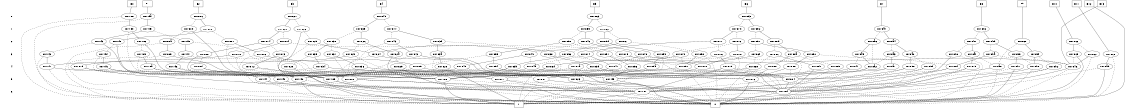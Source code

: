 digraph "DD" {
size = "7.5,10"
center = true;
edge [dir = none];
{ node [shape = plaintext];
  edge [style = invis];
  "CONST NODES" [style = invis];
" 0 " -> " 1 " -> " 2 " -> " 3 " -> " 4 " -> " 5 " -> " 6 " -> "CONST NODES"; 
}
{ rank = same; node [shape = box]; edge [style = invis];
"F0" -> "F1" -> "F2" -> "F3" -> "F4" -> "F5" -> "F6" -> "F7" -> "F8" -> "F9" -> "F10" -> "F11" -> "F12" -> "F13"; }
{ rank = same; " 0 ";
"0x7893";
"0x780c";
"0x77ee";
"0x77fa";
"0x7845";
"0x7863";
"0x7827";
}
{ rank = same; " 1 ";
"0x7892";
"0x78bc";
"0x78a7";
"0x787d";
"0x780b";
"0x7844";
"0x7862";
"0x7839";
"0x7859";
"0x7820";
"0x7826";
"0x7808";
"0x77f9";
"0x77ed";
}
{ rank = same; " 2 ";
"0x7825";
"0x7838";
"0x77fe";
"0x7858";
"0x78c0";
"0x782c";
"0x78b1";
"0x77f3";
"0x78a4";
"0x784c";
"0x785d";
"0x7814";
"0x788d";
"0x780a";
"0x78bb";
"0x7891";
"0x781f";
"0x7877";
"0x7807";
"0x78a6";
"0x7861";
"0x783f";
"0x78c6";
"0x77f8";
"0x7843";
"0x787c";
"0x77ec";
}
{ rank = same; " 3 ";
"0x788c";
"0x7876";
"0x783a";
"0x78c5";
"0x7855";
"0x780e";
"0x78a0";
"0x7848";
"0x78c2";
"0x785e";
"0x7806";
"0x7835";
"0x7813";
"0x77fd";
"0x77f7";
"0x788a";
"0x77f2";
"0x78b0";
"0x7857";
"0x78b9";
"0x781e";
"0x787b";
"0x7824";
"0x785b";
"0x7890";
"0x78a5";
"0x782b";
"0x78a3";
"0x7874";
"0x784b";
"0x78ba";
"0x78af";
"0x78bf";
"0x785c";
"0x7842";
"0x7837";
"0x78c8";
"0x783e";
"0x7819";
"0x77eb";
"0x786f";
"0x782a";
"0x7809";
"0x7878";
}
{ rank = same; " 4 ";
"0x781d";
"0x78ab";
"0x784a";
"0x789e";
"0x783d";
"0x7875";
"0x78b7";
"0x7836";
"0x788b";
"0x7847";
"0x77f6";
"0x782e";
"0x7812";
"0x788f";
"0x7834";
"0x78b2";
"0x7856";
"0x78ae";
"0x7888";
"0x784f";
"0x78b8";
"0x786e";
"0x7829";
"0x787a";
"0x7828";
"0x7846";
"0x78a1";
"0x783b";
"0x7849";
"0x7889";
"0x7818";
"0x7815";
"0x7854";
"0x77fc";
"0x785a";
"0x788e";
"0x77f1";
"0x77ea";
"0x78a2";
"0x780d";
"0x786d";
"0x7850";
"0x789f";
"0x7805";
}
{ rank = same; " 5 ";
"0x7811";
"0x77f5";
"0x7816";
"0x77f4";
"0x7804";
"0x7801";
"0x7800";
"0x7823";
"0x77e8";
"0x77e9";
"0x77fb";
"0x77f0";
}
{ rank = same; " 6 ";
"0x77ef";
"0x77e7";
}
{ rank = same; "CONST NODES";
{ node [shape = box]; "0x6d31";
"0x6d30";
}
}
"F0" -> "0x77ee" [style = solid];
"F1" -> "0x77fa" [style = solid];
"F2" -> "0x780c" [style = solid];
"F3" -> "0x7827" [style = solid];
"F4" -> "0x7845" [style = solid];
"F5" -> "0x7863" [style = solid];
"F6" -> "0x7893" [style = solid];
"F7" -> "0x78a7" [style = solid];
"F8" -> "0x78bc" [style = solid];
"F9" -> "0x78c0" [style = solid];
"F10" -> "0x78c6" [style = solid];
"F11" -> "0x78c8" [style = solid];
"F12" -> "0x6d31" [style = solid];
"F13" -> "0x7846" [style = solid];
"0x7893" -> "0x7892";
"0x7893" -> "0x787d" [style = dashed];
"0x780c" -> "0x7808";
"0x780c" -> "0x780b" [style = dashed];
"0x77ee" -> "0x77ed";
"0x77ee" -> "0x6d31" [style = dashed];
"0x77fa" -> "0x77f9";
"0x77fa" -> "0x6d31" [style = dashed];
"0x7845" -> "0x7839";
"0x7845" -> "0x7844" [style = dashed];
"0x7863" -> "0x7859";
"0x7863" -> "0x7862" [style = dashed];
"0x7827" -> "0x7820";
"0x7827" -> "0x7826" [style = dashed];
"0x7892" -> "0x788d";
"0x7892" -> "0x7891" [style = dashed];
"0x78bc" -> "0x78bb";
"0x78bc" -> "0x78b1" [style = dashed];
"0x78a7" -> "0x78a4";
"0x78a7" -> "0x78a6" [style = dashed];
"0x787d" -> "0x7877";
"0x787d" -> "0x787c" [style = dashed];
"0x780b" -> "0x77e9";
"0x780b" -> "0x780a" [style = dashed];
"0x7844" -> "0x783f";
"0x7844" -> "0x7843" [style = dashed];
"0x7862" -> "0x785d";
"0x7862" -> "0x7861" [style = dashed];
"0x7839" -> "0x782c";
"0x7839" -> "0x7838" [style = dashed];
"0x7859" -> "0x784c";
"0x7859" -> "0x7858" [style = dashed];
"0x7820" -> "0x7814";
"0x7820" -> "0x781f" [style = dashed];
"0x7826" -> "0x7800";
"0x7826" -> "0x7825" [style = dashed];
"0x7808" -> "0x77fe";
"0x7808" -> "0x7807" [style = dashed];
"0x77f9" -> "0x77f3";
"0x77f9" -> "0x77f8" [style = dashed];
"0x77ed" -> "0x77ec";
"0x77ed" -> "0x77e9" [style = dashed];
"0x7825" -> "0x7824";
"0x7825" -> "0x77e9" [style = dashed];
"0x7838" -> "0x7835";
"0x7838" -> "0x7837" [style = dashed];
"0x77fe" -> "0x77fb";
"0x77fe" -> "0x77fd" [style = dashed];
"0x7858" -> "0x7855";
"0x7858" -> "0x7857" [style = dashed];
"0x78c0" -> "0x78bf";
"0x78c0" -> "0x78ae" [style = dashed];
"0x782c" -> "0x782a";
"0x782c" -> "0x782b" [style = dashed];
"0x78b1" -> "0x78af";
"0x78b1" -> "0x78b0" [style = dashed];
"0x77f3" -> "0x77f0";
"0x77f3" -> "0x77f2" [style = dashed];
"0x78a4" -> "0x78a0";
"0x78a4" -> "0x78a3" [style = dashed];
"0x784c" -> "0x7848";
"0x784c" -> "0x784b" [style = dashed];
"0x785d" -> "0x785b";
"0x785d" -> "0x785c" [style = dashed];
"0x7814" -> "0x780e";
"0x7814" -> "0x7813" [style = dashed];
"0x788d" -> "0x788a";
"0x788d" -> "0x788c" [style = dashed];
"0x780a" -> "0x7809";
"0x780a" -> "0x6d31" [style = dashed];
"0x78bb" -> "0x78b9";
"0x78bb" -> "0x78ba" [style = dashed];
"0x7891" -> "0x7890";
"0x7891" -> "0x786f" [style = dashed];
"0x781f" -> "0x781e";
"0x781f" -> "0x7819" [style = dashed];
"0x7877" -> "0x7874";
"0x7877" -> "0x7876" [style = dashed];
"0x7807" -> "0x7806";
"0x7807" -> "0x7800" [style = dashed];
"0x78a6" -> "0x78a5";
"0x78a6" -> "0x78a2" [style = dashed];
"0x7861" -> "0x7824";
"0x7861" -> "0x785e" [style = dashed];
"0x783f" -> "0x783a";
"0x783f" -> "0x783e" [style = dashed];
"0x78c6" -> "0x78c5";
"0x78c6" -> "0x78c2" [style = dashed];
"0x77f8" -> "0x77f7";
"0x77f8" -> "0x77f5" [style = dashed];
"0x7843" -> "0x7842";
"0x7843" -> "0x7800" [style = dashed];
"0x787c" -> "0x7878";
"0x787c" -> "0x787b" [style = dashed];
"0x77ec" -> "0x77e8";
"0x77ec" -> "0x77eb" [style = dashed];
"0x788c" -> "0x788b";
"0x788c" -> "0x786e" [style = dashed];
"0x7876" -> "0x7875";
"0x7876" -> "0x7850" [style = dashed];
"0x783a" -> "0x7828";
"0x783a" -> "0x77e8" [style = dashed];
"0x78c5" -> "0x6d31";
"0x78c5" -> "0x7846" [style = dashed];
"0x7855" -> "0x7854";
"0x7855" -> "0x7805" [style = dashed];
"0x780e" -> "0x77f0";
"0x780e" -> "0x780d" [style = dashed];
"0x78a0" -> "0x789e";
"0x78a0" -> "0x789f" [style = dashed];
"0x7848" -> "0x7846";
"0x7848" -> "0x7847" [style = dashed];
"0x78c2" -> "0x7846";
"0x78c2" -> "0x6d31" [style = dashed];
"0x785e" -> "0x7850";
"0x785e" -> "0x6d31" [style = dashed];
"0x7806" -> "0x7805";
"0x7806" -> "0x7800" [style = dashed];
"0x7835" -> "0x7834";
"0x7835" -> "0x782e" [style = dashed];
"0x7813" -> "0x7812";
"0x7813" -> "0x7811" [style = dashed];
"0x77fd" -> "0x77fc";
"0x77fd" -> "0x77f4" [style = dashed];
"0x77f7" -> "0x77f6";
"0x77f7" -> "0x77f5" [style = dashed];
"0x788a" -> "0x7888";
"0x788a" -> "0x7889" [style = dashed];
"0x77f2" -> "0x77f1";
"0x77f2" -> "0x6d30" [style = dashed];
"0x78b0" -> "0x77e7";
"0x78b0" -> "0x6d31" [style = dashed];
"0x7857" -> "0x7856";
"0x7857" -> "0x7850" [style = dashed];
"0x78b9" -> "0x78b7";
"0x78b9" -> "0x78b8" [style = dashed];
"0x781e" -> "0x781d";
"0x781e" -> "0x77e8" [style = dashed];
"0x787b" -> "0x787a";
"0x787b" -> "0x7850" [style = dashed];
"0x7824" -> "0x7823";
"0x7824" -> "0x77e9" [style = dashed];
"0x785b" -> "0x785a";
"0x785b" -> "0x77f5" [style = dashed];
"0x7890" -> "0x788e";
"0x7890" -> "0x788f" [style = dashed];
"0x78a5" -> "0x78a2";
"0x78a5" -> "0x784f" [style = dashed];
"0x782b" -> "0x77f1";
"0x782b" -> "0x7811" [style = dashed];
"0x78a3" -> "0x78a1";
"0x78a3" -> "0x78a2" [style = dashed];
"0x7874" -> "0x7847";
"0x7874" -> "0x784a" [style = dashed];
"0x784b" -> "0x7849";
"0x784b" -> "0x784a" [style = dashed];
"0x78ba" -> "0x788f";
"0x78ba" -> "0x7846" [style = dashed];
"0x78af" -> "0x7815";
"0x78af" -> "0x78ae" [style = dashed];
"0x78bf" -> "0x78b8";
"0x78bf" -> "0x78b2" [style = dashed];
"0x785c" -> "0x783b";
"0x785c" -> "0x77ef" [style = dashed];
"0x7842" -> "0x6d31";
"0x7842" -> "0x7800" [style = dashed];
"0x7837" -> "0x7836";
"0x7837" -> "0x7800" [style = dashed];
"0x78c8" -> "0x78ab";
"0x78c8" -> "0x6d31" [style = dashed];
"0x783e" -> "0x783d";
"0x783e" -> "0x7811" [style = dashed];
"0x7819" -> "0x7818";
"0x7819" -> "0x7804" [style = dashed];
"0x77eb" -> "0x77ea";
"0x77eb" -> "0x77e9" [style = dashed];
"0x786f" -> "0x786d";
"0x786f" -> "0x786e" [style = dashed];
"0x782a" -> "0x77e8";
"0x782a" -> "0x7829" [style = dashed];
"0x7809" -> "0x7800";
"0x7809" -> "0x6d31" [style = dashed];
"0x7878" -> "0x7818";
"0x7878" -> "0x77e7" [style = dashed];
"0x781d" -> "0x6d31";
"0x781d" -> "0x77e7" [style = dashed];
"0x78ab" -> "0x6d31";
"0x78ab" -> "0x6d30" [style = dashed];
"0x784a" -> "0x77f0";
"0x784a" -> "0x77ef" [style = dashed];
"0x789e" -> "0x7804";
"0x789e" -> "0x77ef" [style = dashed];
"0x783d" -> "0x7804";
"0x783d" -> "0x7811" [style = dashed];
"0x7875" -> "0x77e7";
"0x7875" -> "0x7804" [style = dashed];
"0x78b7" -> "0x6d31";
"0x78b7" -> "0x77ef" [style = dashed];
"0x7836" -> "0x7823";
"0x7836" -> "0x7800" [style = dashed];
"0x788b" -> "0x77ef";
"0x788b" -> "0x7804" [style = dashed];
"0x7847" -> "0x77e8";
"0x7847" -> "0x77f5" [style = dashed];
"0x77f6" -> "0x77f4";
"0x77f6" -> "0x77f5" [style = dashed];
"0x782e" -> "0x6d30";
"0x782e" -> "0x7801" [style = dashed];
"0x7812" -> "0x6d31";
"0x7812" -> "0x7811" [style = dashed];
"0x788f" -> "0x77ef";
"0x788f" -> "0x77e7" [style = dashed];
"0x7834" -> "0x7816";
"0x7834" -> "0x77f4" [style = dashed];
"0x78b2" -> "0x77ef";
"0x78b2" -> "0x6d30" [style = dashed];
"0x7856" -> "0x77f5";
"0x7856" -> "0x6d30" [style = dashed];
"0x78ae" -> "0x77e7";
"0x78ae" -> "0x6d31" [style = dashed];
"0x7888" -> "0x7816";
"0x7888" -> "0x77f5" [style = dashed];
"0x784f" -> "0x77e9";
"0x784f" -> "0x6d31" [style = dashed];
"0x78b8" -> "0x77ef";
"0x78b8" -> "0x6d31" [style = dashed];
"0x786e" -> "0x7801";
"0x786e" -> "0x6d31" [style = dashed];
"0x7829" -> "0x6d31";
"0x7829" -> "0x7816" [style = dashed];
"0x787a" -> "0x7823";
"0x787a" -> "0x77e9" [style = dashed];
"0x7828" -> "0x6d30";
"0x7828" -> "0x77e8" [style = dashed];
"0x7846" -> "0x6d30";
"0x7846" -> "0x6d31" [style = dashed];
"0x78a1" -> "0x77f5";
"0x78a1" -> "0x77ef" [style = dashed];
"0x783b" -> "0x77fb";
"0x783b" -> "0x77f0" [style = dashed];
"0x7849" -> "0x77e9";
"0x7849" -> "0x7811" [style = dashed];
"0x7889" -> "0x7811";
"0x7889" -> "0x77ef" [style = dashed];
"0x7818" -> "0x77e8";
"0x7818" -> "0x7804" [style = dashed];
"0x7815" -> "0x6d30";
"0x7815" -> "0x77ef" [style = dashed];
"0x7854" -> "0x77ef";
"0x7854" -> "0x77f4" [style = dashed];
"0x77fc" -> "0x77fb";
"0x77fc" -> "0x77f4" [style = dashed];
"0x785a" -> "0x77e8";
"0x785a" -> "0x6d30" [style = dashed];
"0x788e" -> "0x7816";
"0x788e" -> "0x7804" [style = dashed];
"0x77f1" -> "0x77f0";
"0x77f1" -> "0x6d30" [style = dashed];
"0x77ea" -> "0x77e8";
"0x77ea" -> "0x77e9" [style = dashed];
"0x78a2" -> "0x7804";
"0x78a2" -> "0x77e7" [style = dashed];
"0x780d" -> "0x77f0";
"0x780d" -> "0x77e9" [style = dashed];
"0x786d" -> "0x77f4";
"0x786d" -> "0x77e9" [style = dashed];
"0x7850" -> "0x7800";
"0x7850" -> "0x6d31" [style = dashed];
"0x789f" -> "0x7804";
"0x789f" -> "0x6d31" [style = dashed];
"0x7805" -> "0x7804";
"0x7805" -> "0x77e9" [style = dashed];
"0x7811" -> "0x6d31";
"0x7811" -> "0x77e7" [style = dashed];
"0x77f5" -> "0x6d31";
"0x77f5" -> "0x6d30" [style = dashed];
"0x7816" -> "0x6d31";
"0x7816" -> "0x77ef" [style = dashed];
"0x77f4" -> "0x77e7";
"0x77f4" -> "0x6d30" [style = dashed];
"0x7804" -> "0x77ef";
"0x7804" -> "0x77e7" [style = dashed];
"0x7801" -> "0x77ef";
"0x7801" -> "0x6d30" [style = dashed];
"0x7800" -> "0x77e7";
"0x7800" -> "0x6d31" [style = dashed];
"0x7823" -> "0x77ef";
"0x7823" -> "0x6d31" [style = dashed];
"0x77e8" -> "0x6d30";
"0x77e8" -> "0x77e7" [style = dashed];
"0x77e9" -> "0x6d30";
"0x77e9" -> "0x6d31" [style = dashed];
"0x77fb" -> "0x77e7";
"0x77fb" -> "0x77ef" [style = dashed];
"0x77f0" -> "0x6d30";
"0x77f0" -> "0x77ef" [style = dashed];
"0x77ef" -> "0x6d31";
"0x77ef" -> "0x6d30" [style = dashed];
"0x77e7" -> "0x6d30";
"0x77e7" -> "0x6d31" [style = dashed];
"0x6d31" [label = "0"];
"0x6d30" [label = "1"];
}

